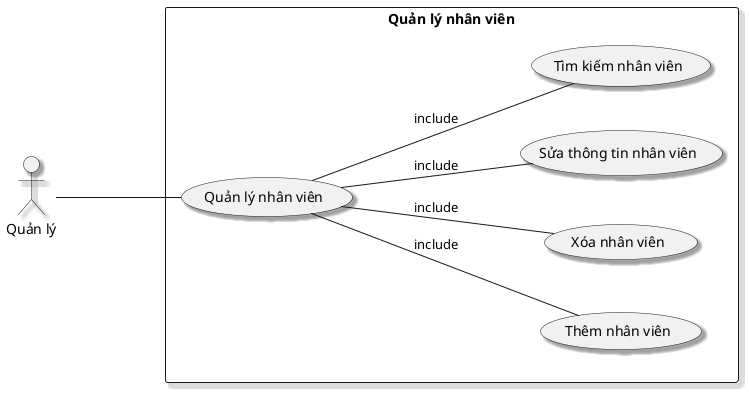 @startuml QuanLyNhanVien
skinparam monochrome true
skinparam Shadowing true


left to right direction

actor "Quản lý" as ql

rectangle "Quản lý nhân viên" {
    usecase "Quản lý nhân viên" as qltd

    usecase "Thêm nhân viên" as tma
    usecase "Xóa nhân viên" as xma
    usecase "Sửa thông tin nhân viên" as sma
    usecase "Tìm kiếm nhân viên" as tkma
}

ql --- qltd

qltd --- tma:include
qltd --- xma:include
qltd --- sma:include
qltd --- tkma:include


@enduml

